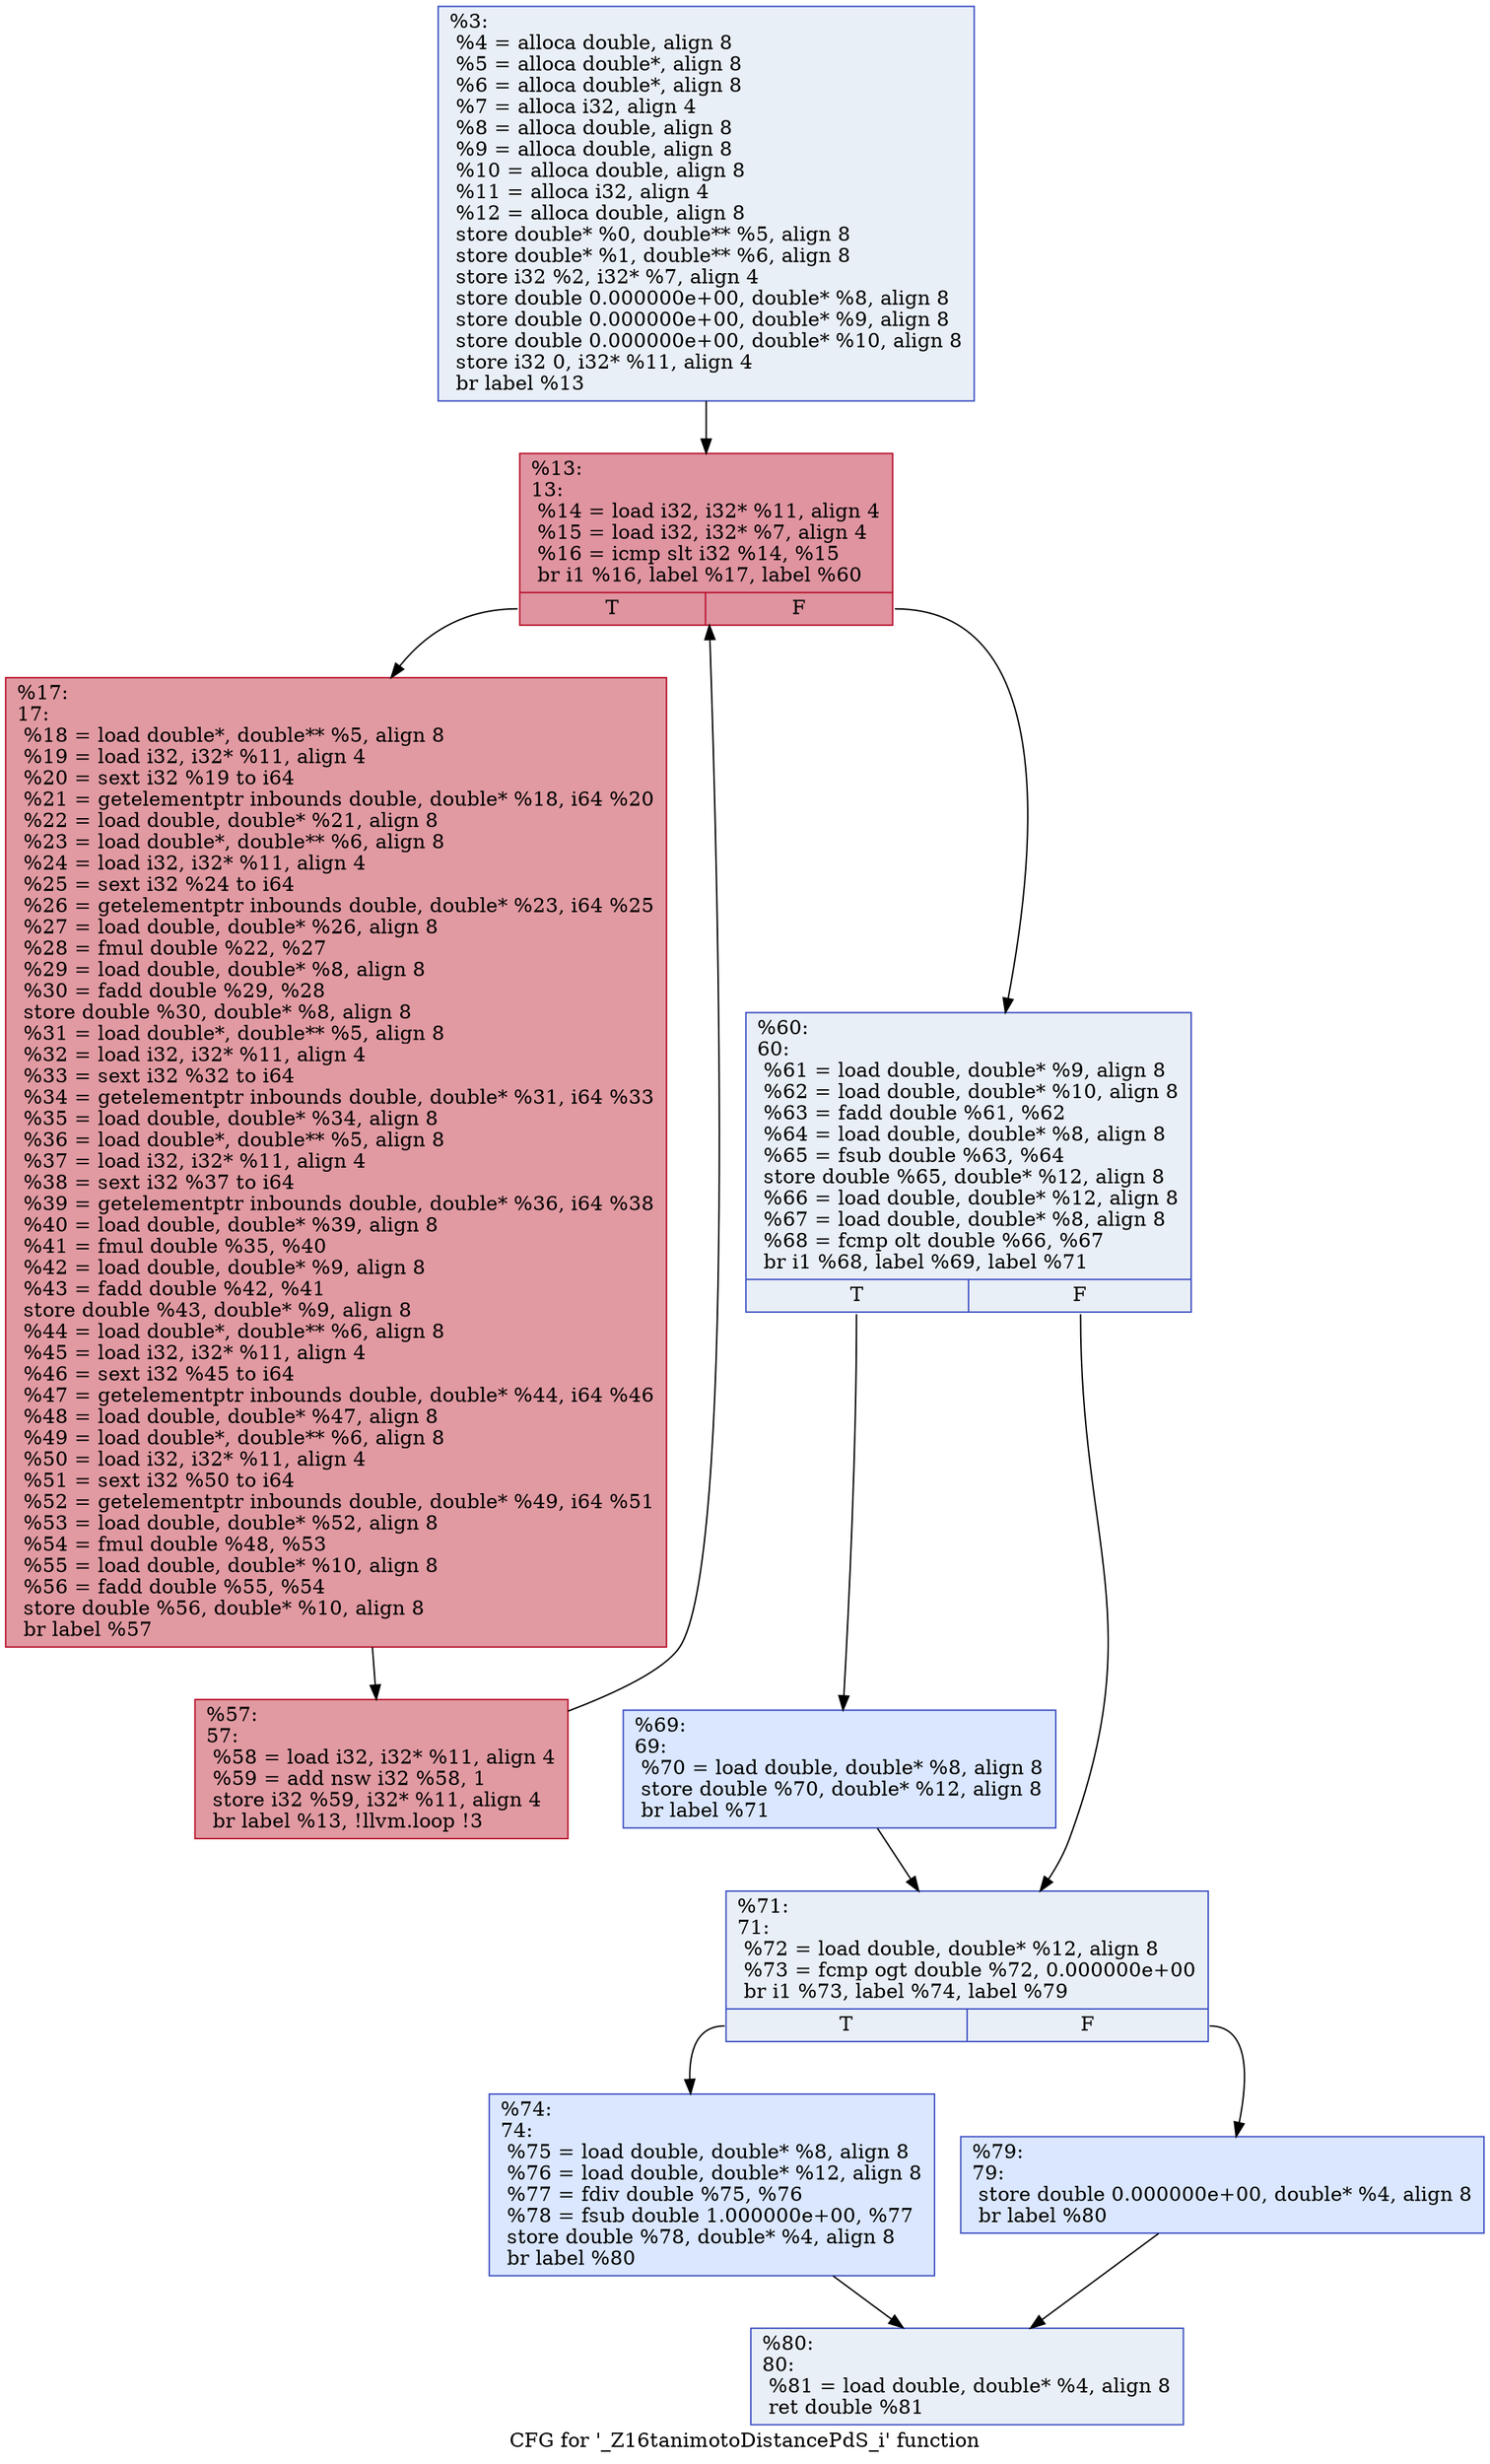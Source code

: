 digraph "CFG for '_Z16tanimotoDistancePdS_i' function" {
	label="CFG for '_Z16tanimotoDistancePdS_i' function";

	Node0x18f02be0a80 [shape=record,color="#3d50c3ff", style=filled, fillcolor="#cedaeb70",label="{%3:\l  %4 = alloca double, align 8\l  %5 = alloca double*, align 8\l  %6 = alloca double*, align 8\l  %7 = alloca i32, align 4\l  %8 = alloca double, align 8\l  %9 = alloca double, align 8\l  %10 = alloca double, align 8\l  %11 = alloca i32, align 4\l  %12 = alloca double, align 8\l  store double* %0, double** %5, align 8\l  store double* %1, double** %6, align 8\l  store i32 %2, i32* %7, align 4\l  store double 0.000000e+00, double* %8, align 8\l  store double 0.000000e+00, double* %9, align 8\l  store double 0.000000e+00, double* %10, align 8\l  store i32 0, i32* %11, align 4\l  br label %13\l}"];
	Node0x18f02be0a80 -> Node0x18f02be1980;
	Node0x18f02be1980 [shape=record,color="#b70d28ff", style=filled, fillcolor="#b70d2870",label="{%13:\l13:                                               \l  %14 = load i32, i32* %11, align 4\l  %15 = load i32, i32* %7, align 4\l  %16 = icmp slt i32 %14, %15\l  br i1 %16, label %17, label %60\l|{<s0>T|<s1>F}}"];
	Node0x18f02be1980:s0 -> Node0x18f02be1ca0;
	Node0x18f02be1980:s1 -> Node0x18f02be0c60;
	Node0x18f02be1ca0 [shape=record,color="#b70d28ff", style=filled, fillcolor="#bb1b2c70",label="{%17:\l17:                                               \l  %18 = load double*, double** %5, align 8\l  %19 = load i32, i32* %11, align 4\l  %20 = sext i32 %19 to i64\l  %21 = getelementptr inbounds double, double* %18, i64 %20\l  %22 = load double, double* %21, align 8\l  %23 = load double*, double** %6, align 8\l  %24 = load i32, i32* %11, align 4\l  %25 = sext i32 %24 to i64\l  %26 = getelementptr inbounds double, double* %23, i64 %25\l  %27 = load double, double* %26, align 8\l  %28 = fmul double %22, %27\l  %29 = load double, double* %8, align 8\l  %30 = fadd double %29, %28\l  store double %30, double* %8, align 8\l  %31 = load double*, double** %5, align 8\l  %32 = load i32, i32* %11, align 4\l  %33 = sext i32 %32 to i64\l  %34 = getelementptr inbounds double, double* %31, i64 %33\l  %35 = load double, double* %34, align 8\l  %36 = load double*, double** %5, align 8\l  %37 = load i32, i32* %11, align 4\l  %38 = sext i32 %37 to i64\l  %39 = getelementptr inbounds double, double* %36, i64 %38\l  %40 = load double, double* %39, align 8\l  %41 = fmul double %35, %40\l  %42 = load double, double* %9, align 8\l  %43 = fadd double %42, %41\l  store double %43, double* %9, align 8\l  %44 = load double*, double** %6, align 8\l  %45 = load i32, i32* %11, align 4\l  %46 = sext i32 %45 to i64\l  %47 = getelementptr inbounds double, double* %44, i64 %46\l  %48 = load double, double* %47, align 8\l  %49 = load double*, double** %6, align 8\l  %50 = load i32, i32* %11, align 4\l  %51 = sext i32 %50 to i64\l  %52 = getelementptr inbounds double, double* %49, i64 %51\l  %53 = load double, double* %52, align 8\l  %54 = fmul double %48, %53\l  %55 = load double, double* %10, align 8\l  %56 = fadd double %55, %54\l  store double %56, double* %10, align 8\l  br label %57\l}"];
	Node0x18f02be1ca0 -> Node0x18f02be0df0;
	Node0x18f02be0df0 [shape=record,color="#b70d28ff", style=filled, fillcolor="#bb1b2c70",label="{%57:\l57:                                               \l  %58 = load i32, i32* %11, align 4\l  %59 = add nsw i32 %58, 1\l  store i32 %59, i32* %11, align 4\l  br label %13, !llvm.loop !3\l}"];
	Node0x18f02be0df0 -> Node0x18f02be1980;
	Node0x18f02be0c60 [shape=record,color="#3d50c3ff", style=filled, fillcolor="#cedaeb70",label="{%60:\l60:                                               \l  %61 = load double, double* %9, align 8\l  %62 = load double, double* %10, align 8\l  %63 = fadd double %61, %62\l  %64 = load double, double* %8, align 8\l  %65 = fsub double %63, %64\l  store double %65, double* %12, align 8\l  %66 = load double, double* %12, align 8\l  %67 = load double, double* %8, align 8\l  %68 = fcmp olt double %66, %67\l  br i1 %68, label %69, label %71\l|{<s0>T|<s1>F}}"];
	Node0x18f02be0c60:s0 -> Node0x18f02be1930;
	Node0x18f02be0c60:s1 -> Node0x18f02be1bb0;
	Node0x18f02be1930 [shape=record,color="#3d50c3ff", style=filled, fillcolor="#abc8fd70",label="{%69:\l69:                                               \l  %70 = load double, double* %8, align 8\l  store double %70, double* %12, align 8\l  br label %71\l}"];
	Node0x18f02be1930 -> Node0x18f02be1bb0;
	Node0x18f02be1bb0 [shape=record,color="#3d50c3ff", style=filled, fillcolor="#cedaeb70",label="{%71:\l71:                                               \l  %72 = load double, double* %12, align 8\l  %73 = fcmp ogt double %72, 0.000000e+00\l  br i1 %73, label %74, label %79\l|{<s0>T|<s1>F}}"];
	Node0x18f02be1bb0:s0 -> Node0x18f02be12a0;
	Node0x18f02be1bb0:s1 -> Node0x18f02be1c50;
	Node0x18f02be12a0 [shape=record,color="#3d50c3ff", style=filled, fillcolor="#abc8fd70",label="{%74:\l74:                                               \l  %75 = load double, double* %8, align 8\l  %76 = load double, double* %12, align 8\l  %77 = fdiv double %75, %76\l  %78 = fsub double 1.000000e+00, %77\l  store double %78, double* %4, align 8\l  br label %80\l}"];
	Node0x18f02be12a0 -> Node0x18f02be0f30;
	Node0x18f02be1c50 [shape=record,color="#3d50c3ff", style=filled, fillcolor="#abc8fd70",label="{%79:\l79:                                               \l  store double 0.000000e+00, double* %4, align 8\l  br label %80\l}"];
	Node0x18f02be1c50 -> Node0x18f02be0f30;
	Node0x18f02be0f30 [shape=record,color="#3d50c3ff", style=filled, fillcolor="#cedaeb70",label="{%80:\l80:                                               \l  %81 = load double, double* %4, align 8\l  ret double %81\l}"];
}
